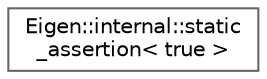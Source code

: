 digraph "类继承关系图"
{
 // LATEX_PDF_SIZE
  bgcolor="transparent";
  edge [fontname=Helvetica,fontsize=10,labelfontname=Helvetica,labelfontsize=10];
  node [fontname=Helvetica,fontsize=10,shape=box,height=0.2,width=0.4];
  rankdir="LR";
  Node0 [id="Node000000",label="Eigen::internal::static\l_assertion\< true \>",height=0.2,width=0.4,color="grey40", fillcolor="white", style="filled",URL="$struct_eigen_1_1internal_1_1static__assertion_3_01true_01_4.html",tooltip=" "];
}
